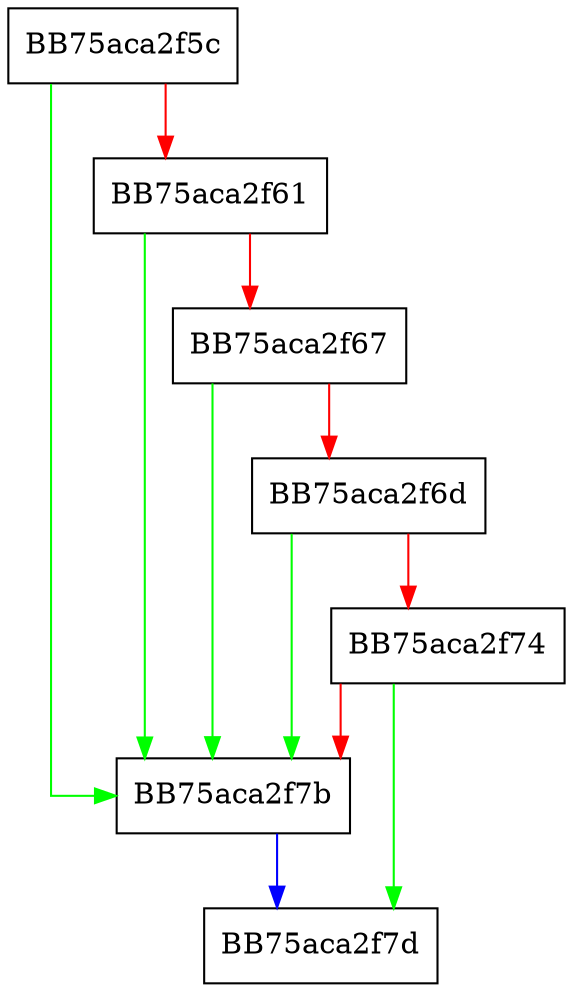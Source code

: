 digraph IsValidStringData {
  node [shape="box"];
  graph [splines=ortho];
  BB75aca2f5c -> BB75aca2f7b [color="green"];
  BB75aca2f5c -> BB75aca2f61 [color="red"];
  BB75aca2f61 -> BB75aca2f7b [color="green"];
  BB75aca2f61 -> BB75aca2f67 [color="red"];
  BB75aca2f67 -> BB75aca2f7b [color="green"];
  BB75aca2f67 -> BB75aca2f6d [color="red"];
  BB75aca2f6d -> BB75aca2f7b [color="green"];
  BB75aca2f6d -> BB75aca2f74 [color="red"];
  BB75aca2f74 -> BB75aca2f7d [color="green"];
  BB75aca2f74 -> BB75aca2f7b [color="red"];
  BB75aca2f7b -> BB75aca2f7d [color="blue"];
}